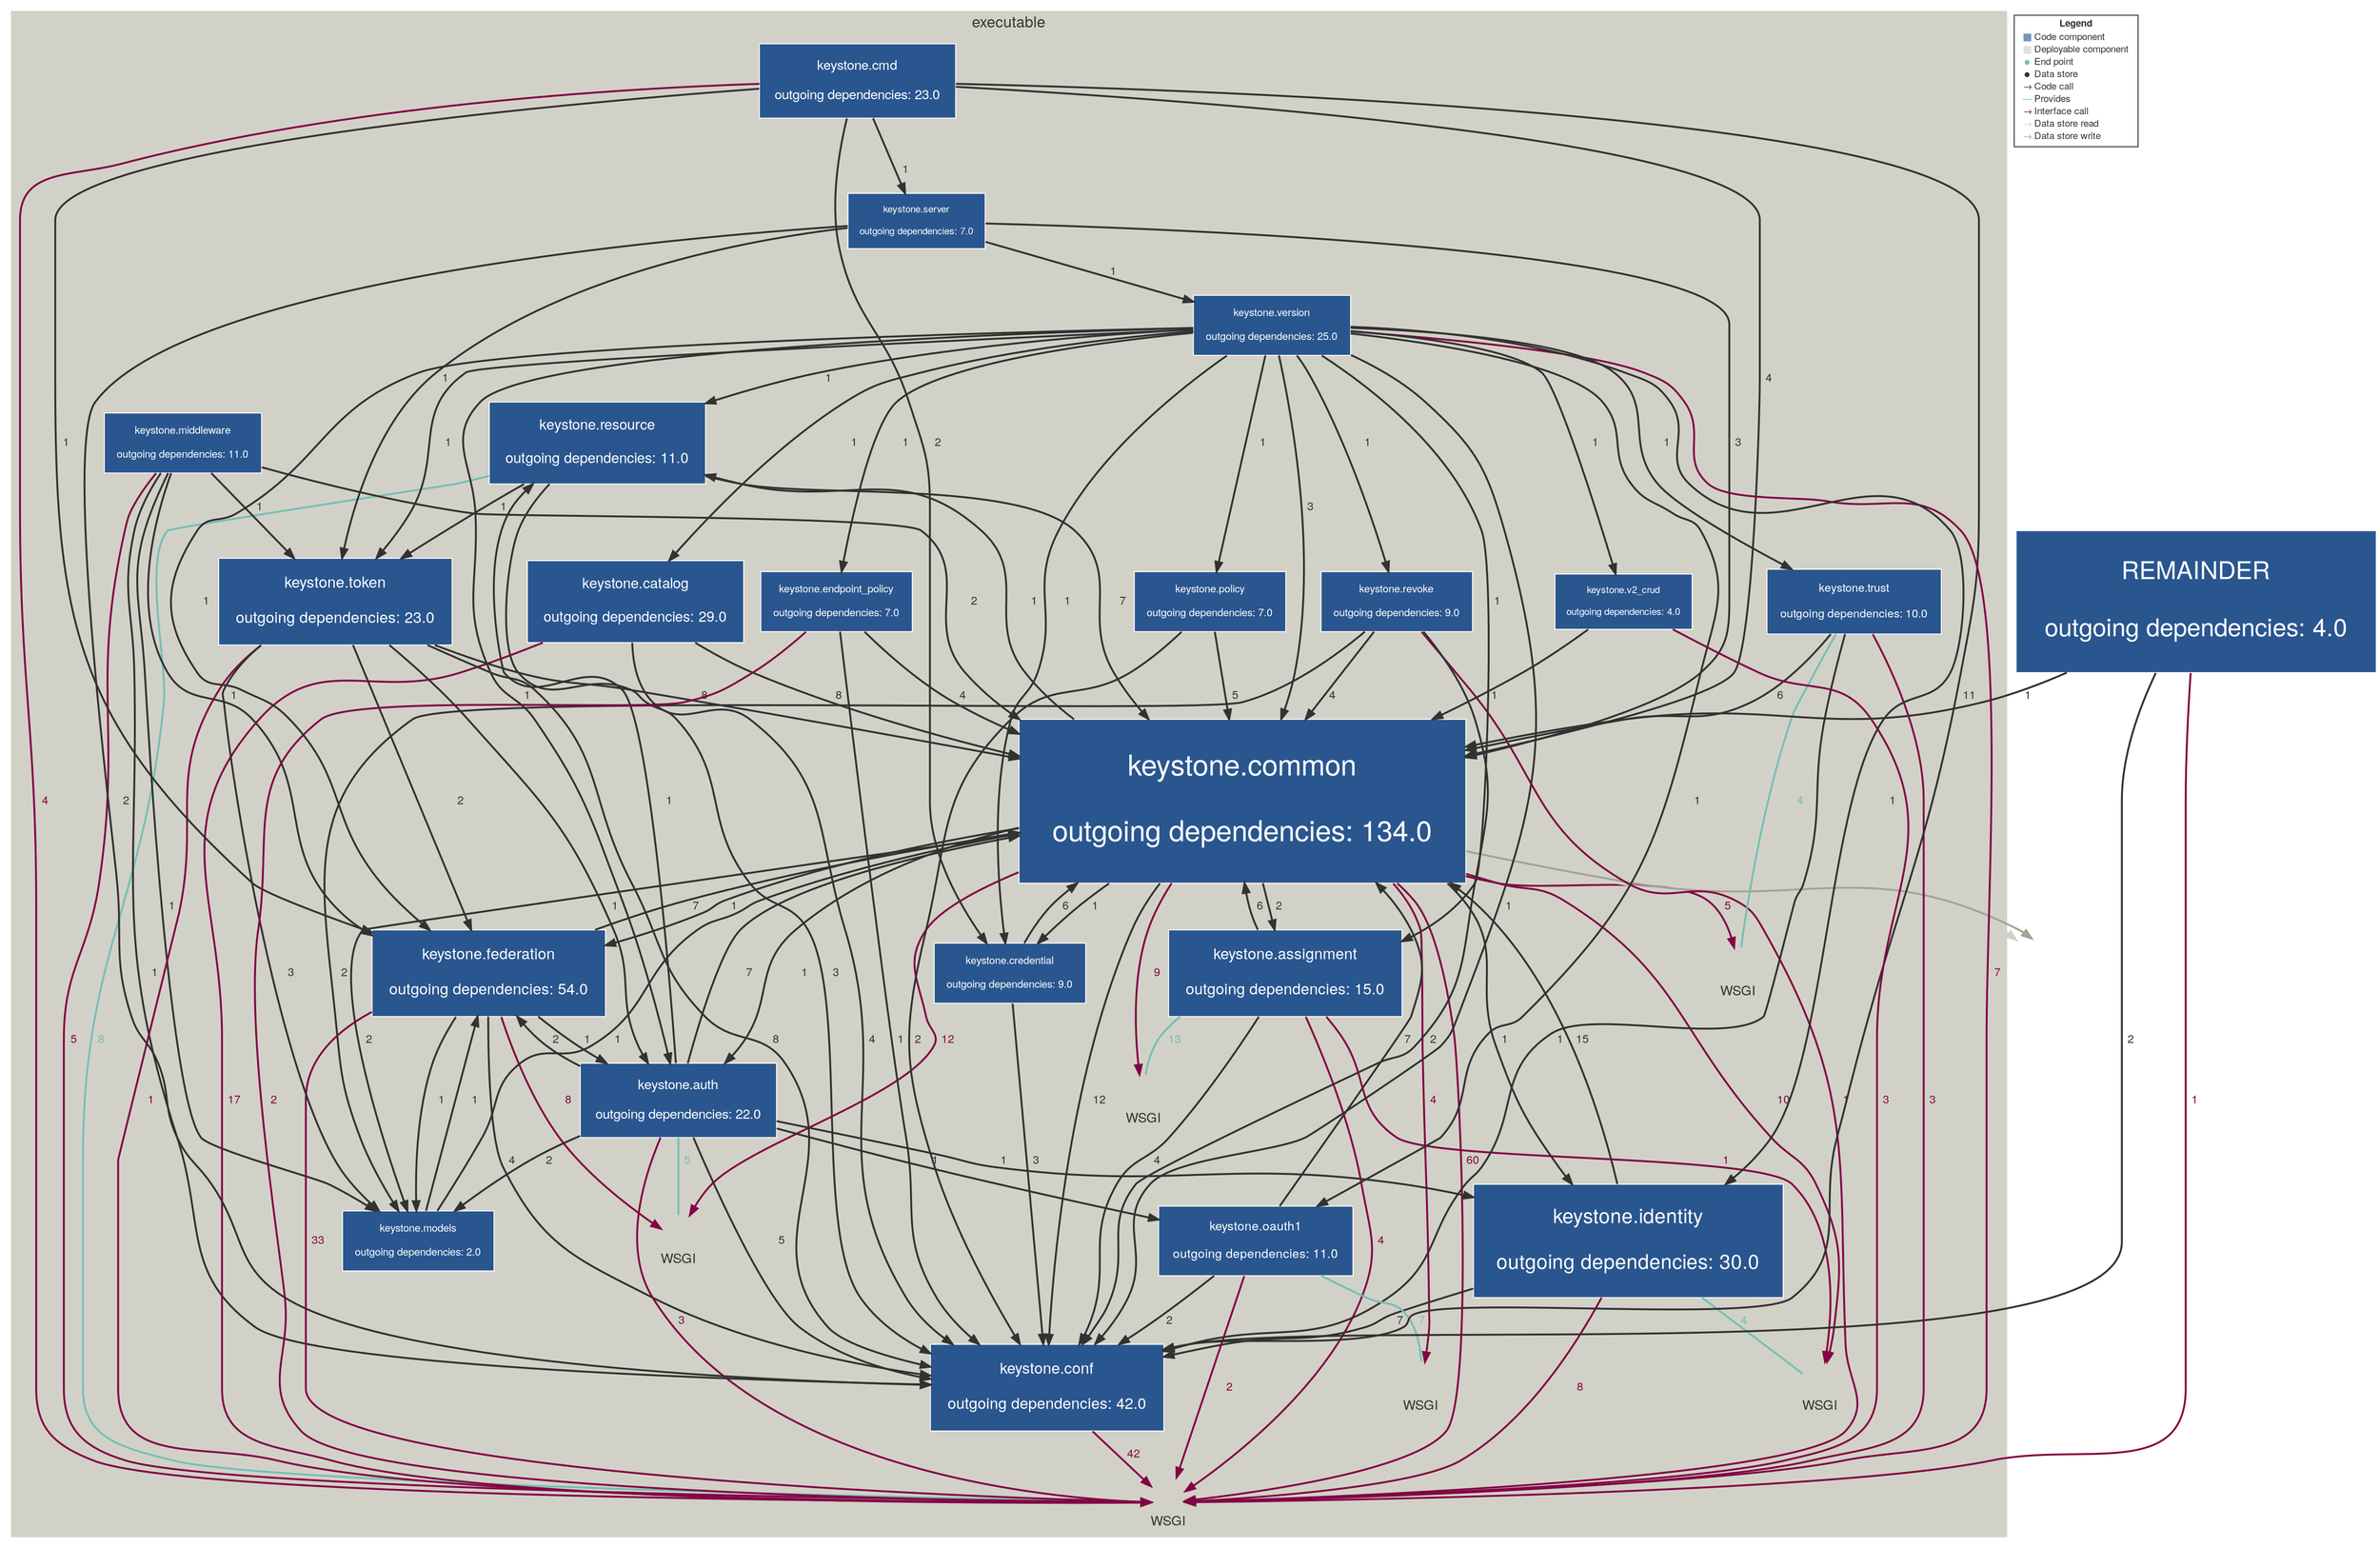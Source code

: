 digraph "Graph" {
compound=true
rankdir=TD
subgraph "cluster-keystone" {
style="filled"
color="#D2D1C7"
fontname="Helvetica Neue"
fontsize="16"
fontcolor="#323232"
label="executable"
"keystone.resource@keystone" [ shape="box" style="filled" fillcolor="#2A568F" penwidth="1" color="#FFFFFF" fontname="Helvetica Neue" fontcolor="#FFFFFF" fontsize="15" margin="0.24" label="keystone.resource

outgoing dependencies: 11.0" ]
"INTERFACE-WSGI@keystone.resource@keystone" [ shape="box" penwidth="0" fontname="Helvetica Neue" fontcolor="#323232" fontsize="14" image="icon-endpoint.png" width="0.500" height="0.750" fixedsize="true" labelloc="b" label="WSGI" ]
"keystone.common@keystone" [ shape="box" style="filled" fillcolor="#2A568F" penwidth="1" color="#FFFFFF" fontname="Helvetica Neue" fontcolor="#FFFFFF" fontsize="30" margin="0.48" label="keystone.common

outgoing dependencies: 134.0" ]
"keystone.federation@keystone" [ shape="box" style="filled" fillcolor="#2A568F" penwidth="1" color="#FFFFFF" fontname="Helvetica Neue" fontcolor="#FFFFFF" fontsize="16" margin="0.256" label="keystone.federation

outgoing dependencies: 54.0" ]
"keystone.models@keystone" [ shape="box" style="filled" fillcolor="#2A568F" penwidth="1" color="#FFFFFF" fontname="Helvetica Neue" fontcolor="#FFFFFF" fontsize="11" margin="0.176" label="keystone.models

outgoing dependencies: 2.0" ]
"keystone.revoke@keystone" [ shape="box" style="filled" fillcolor="#2A568F" penwidth="1" color="#FFFFFF" fontname="Helvetica Neue" fontcolor="#FFFFFF" fontsize="11" margin="0.176" label="keystone.revoke

outgoing dependencies: 9.0" ]
"keystone.auth@keystone" [ shape="box" style="filled" fillcolor="#2A568F" penwidth="1" color="#FFFFFF" fontname="Helvetica Neue" fontcolor="#FFFFFF" fontsize="14" margin="0.224" label="keystone.auth

outgoing dependencies: 22.0" ]
"INTERFACE-WSGI@keystone.auth@keystone" [ shape="box" penwidth="0" fontname="Helvetica Neue" fontcolor="#323232" fontsize="14" image="icon-endpoint.png" width="0.500" height="0.750" fixedsize="true" labelloc="b" label="WSGI" ]
"keystone.catalog@keystone" [ shape="box" style="filled" fillcolor="#2A568F" penwidth="1" color="#FFFFFF" fontname="Helvetica Neue" fontcolor="#FFFFFF" fontsize="15" margin="0.24" label="keystone.catalog

outgoing dependencies: 29.0" ]
"keystone.middleware@keystone" [ shape="box" style="filled" fillcolor="#2A568F" penwidth="1" color="#FFFFFF" fontname="Helvetica Neue" fontcolor="#FFFFFF" fontsize="11" margin="0.176" label="keystone.middleware

outgoing dependencies: 11.0" ]
"keystone.assignment@keystone" [ shape="box" style="filled" fillcolor="#2A568F" penwidth="1" color="#FFFFFF" fontname="Helvetica Neue" fontcolor="#FFFFFF" fontsize="16" margin="0.256" label="keystone.assignment

outgoing dependencies: 15.0" ]
"INTERFACE-WSGI@keystone.assignment@keystone" [ shape="box" penwidth="0" fontname="Helvetica Neue" fontcolor="#323232" fontsize="14" image="icon-endpoint.png" width="0.500" height="0.750" fixedsize="true" labelloc="b" label="WSGI" ]
"keystone.policy@keystone" [ shape="box" style="filled" fillcolor="#2A568F" penwidth="1" color="#FFFFFF" fontname="Helvetica Neue" fontcolor="#FFFFFF" fontsize="11" margin="0.176" label="keystone.policy

outgoing dependencies: 7.0" ]
"keystone.token@keystone" [ shape="box" style="filled" fillcolor="#2A568F" penwidth="1" color="#FFFFFF" fontname="Helvetica Neue" fontcolor="#FFFFFF" fontsize="16" margin="0.256" label="keystone.token

outgoing dependencies: 23.0" ]
"keystone.identity@keystone" [ shape="box" style="filled" fillcolor="#2A568F" penwidth="1" color="#FFFFFF" fontname="Helvetica Neue" fontcolor="#FFFFFF" fontsize="21" margin="0.336" label="keystone.identity

outgoing dependencies: 30.0" ]
"INTERFACE-WSGI@keystone.identity@keystone" [ shape="box" penwidth="0" fontname="Helvetica Neue" fontcolor="#323232" fontsize="14" image="icon-endpoint.png" width="0.500" height="0.750" fixedsize="true" labelloc="b" label="WSGI" ]
"keystone.trust@keystone" [ shape="box" style="filled" fillcolor="#2A568F" penwidth="1" color="#FFFFFF" fontname="Helvetica Neue" fontcolor="#FFFFFF" fontsize="12" margin="0.192" label="keystone.trust

outgoing dependencies: 10.0" ]
"INTERFACE-WSGI@keystone.trust@keystone" [ shape="box" penwidth="0" fontname="Helvetica Neue" fontcolor="#323232" fontsize="14" image="icon-endpoint.png" width="0.500" height="0.750" fixedsize="true" labelloc="b" label="WSGI" ]
"keystone.oauth1@keystone" [ shape="box" style="filled" fillcolor="#2A568F" penwidth="1" color="#FFFFFF" fontname="Helvetica Neue" fontcolor="#FFFFFF" fontsize="13" margin="0.20800000000000002" label="keystone.oauth1

outgoing dependencies: 11.0" ]
"INTERFACE-WSGI@keystone.oauth1@keystone" [ shape="box" penwidth="0" fontname="Helvetica Neue" fontcolor="#323232" fontsize="14" image="icon-endpoint.png" width="0.500" height="0.750" fixedsize="true" labelloc="b" label="WSGI" ]
"keystone.cmd@keystone" [ shape="box" style="filled" fillcolor="#2A568F" penwidth="1" color="#FFFFFF" fontname="Helvetica Neue" fontcolor="#FFFFFF" fontsize="14" margin="0.224" label="keystone.cmd

outgoing dependencies: 23.0" ]
"keystone.server@keystone" [ shape="box" style="filled" fillcolor="#2A568F" penwidth="1" color="#FFFFFF" fontname="Helvetica Neue" fontcolor="#FFFFFF" fontsize="10" margin="0.16" label="keystone.server

outgoing dependencies: 7.0" ]
"keystone.endpoint_policy@keystone" [ shape="box" style="filled" fillcolor="#2A568F" penwidth="1" color="#FFFFFF" fontname="Helvetica Neue" fontcolor="#FFFFFF" fontsize="11" margin="0.176" label="keystone.endpoint_policy

outgoing dependencies: 7.0" ]
"keystone.v2_crud@keystone" [ shape="box" style="filled" fillcolor="#2A568F" penwidth="1" color="#FFFFFF" fontname="Helvetica Neue" fontcolor="#FFFFFF" fontsize="10" margin="0.16" label="keystone.v2_crud

outgoing dependencies: 4.0" ]
"keystone.conf@keystone" [ shape="box" style="filled" fillcolor="#2A568F" penwidth="1" color="#FFFFFF" fontname="Helvetica Neue" fontcolor="#FFFFFF" fontsize="16" margin="0.256" label="keystone.conf

outgoing dependencies: 42.0" ]
"keystone.version@keystone" [ shape="box" style="filled" fillcolor="#2A568F" penwidth="1" color="#FFFFFF" fontname="Helvetica Neue" fontcolor="#FFFFFF" fontsize="11" margin="0.176" label="keystone.version

outgoing dependencies: 25.0" ]
"keystone.credential@keystone" [ shape="box" style="filled" fillcolor="#2A568F" penwidth="1" color="#FFFFFF" fontname="Helvetica Neue" fontcolor="#FFFFFF" fontsize="11" margin="0.176" label="keystone.credential

outgoing dependencies: 9.0" ]
}
"REMAINDER@NOT_DEPLOYED" [ shape="box" style="filled" fillcolor="#2A568F" penwidth="1" color="#FFFFFF" fontname="Helvetica Neue" fontcolor="#FFFFFF" fontsize="26" margin="0.41600000000000004" label="REMAINDER

outgoing dependencies: 4.0" ]
"15cd1788-1231-4e6e-9c41-bbcd42a2f4ff@NOT_DEPLOYED" [ shape="box" penwidth="0" fontname="Helvetica Neue" fontcolor="#323232" fontsize="16" image="icon-datastore.png" width="1.000" height="1.000" fixedsize="true" label="" ]
"keystone.resource@keystone" -> "keystone.common@keystone" [ penwidth="2" color="#323232" fontcolor="#323232" fontname="Helvetica Neue" fontsize="12" label="  7" ]
"keystone.resource@keystone" -> "keystone.token@keystone" [ penwidth="2" color="#323232" fontcolor="#323232" fontname="Helvetica Neue" fontsize="12" label="  1" ]
"keystone.resource@keystone" -> "keystone.conf@keystone" [ penwidth="2" color="#323232" fontcolor="#323232" fontname="Helvetica Neue" fontsize="12" label="  3" ]
"keystone.resource@keystone" -> "INTERFACE-WSGI@keystone.resource@keystone" [ penwidth="2" color="#72C0B4" fontcolor="#72C0B4" fontname="Helvetica Neue" fontsize="12" arrowhead="none" label="  8" ]
"keystone.common@keystone" -> "keystone.resource@keystone" [ penwidth="2" color="#323232" fontcolor="#323232" fontname="Helvetica Neue" fontsize="12" label="  1" ]
"keystone.common@keystone" -> "INTERFACE-WSGI@keystone.resource@keystone" [ penwidth="2" color="#820445" fontcolor="#820445" fontname="Helvetica Neue" fontsize="12" label="  60" ]
"keystone.common@keystone" -> "keystone.federation@keystone" [ penwidth="2" color="#323232" fontcolor="#323232" fontname="Helvetica Neue" fontsize="12" label="  1" ]
"keystone.common@keystone" -> "keystone.models@keystone" [ penwidth="2" color="#323232" fontcolor="#323232" fontname="Helvetica Neue" fontsize="12" label="  2" ]
"keystone.common@keystone" -> "keystone.auth@keystone" [ penwidth="2" color="#323232" fontcolor="#323232" fontname="Helvetica Neue" fontsize="12" label="  1" ]
"keystone.common@keystone" -> "INTERFACE-WSGI@keystone.auth@keystone" [ penwidth="2" color="#820445" fontcolor="#820445" fontname="Helvetica Neue" fontsize="12" label="  12" ]
"keystone.common@keystone" -> "keystone.assignment@keystone" [ penwidth="2" color="#323232" fontcolor="#323232" fontname="Helvetica Neue" fontsize="12" label="  2" ]
"keystone.common@keystone" -> "INTERFACE-WSGI@keystone.assignment@keystone" [ penwidth="2" color="#820445" fontcolor="#820445" fontname="Helvetica Neue" fontsize="12" label="  9" ]
"keystone.common@keystone" -> "keystone.identity@keystone" [ penwidth="2" color="#323232" fontcolor="#323232" fontname="Helvetica Neue" fontsize="12" label="  1" ]
"keystone.common@keystone" -> "INTERFACE-WSGI@keystone.identity@keystone" [ penwidth="2" color="#820445" fontcolor="#820445" fontname="Helvetica Neue" fontsize="12" label="  10" ]
"keystone.common@keystone" -> "INTERFACE-WSGI@keystone.trust@keystone" [ penwidth="2" color="#820445" fontcolor="#820445" fontname="Helvetica Neue" fontsize="12" label="  5" ]
"keystone.common@keystone" -> "INTERFACE-WSGI@keystone.oauth1@keystone" [ penwidth="2" color="#820445" fontcolor="#820445" fontname="Helvetica Neue" fontsize="12" label="  4" ]
"keystone.common@keystone" -> "keystone.conf@keystone" [ penwidth="2" color="#323232" fontcolor="#323232" fontname="Helvetica Neue" fontsize="12" label="  12" ]
"keystone.common@keystone" -> "keystone.credential@keystone" [ penwidth="2" color="#323232" fontcolor="#323232" fontname="Helvetica Neue" fontsize="12" label="  1" ]
"keystone.common@keystone" -> "15cd1788-1231-4e6e-9c41-bbcd42a2f4ff@NOT_DEPLOYED" [ penwidth="2" color="#D2D1C7" fontcolor="#D2D1C7" fontname="Helvetica Neue" fontsize="12" label="" ]
"keystone.common@keystone" -> "15cd1788-1231-4e6e-9c41-bbcd42a2f4ff@NOT_DEPLOYED" [ penwidth="2" color="#A4A38F" fontcolor="#A4A38F" fontname="Helvetica Neue" fontsize="12" label="" ]
"keystone.federation@keystone" -> "INTERFACE-WSGI@keystone.resource@keystone" [ penwidth="2" color="#820445" fontcolor="#820445" fontname="Helvetica Neue" fontsize="12" label="  33" ]
"keystone.federation@keystone" -> "keystone.common@keystone" [ penwidth="2" color="#323232" fontcolor="#323232" fontname="Helvetica Neue" fontsize="12" label="  7" ]
"keystone.federation@keystone" -> "keystone.models@keystone" [ penwidth="2" color="#323232" fontcolor="#323232" fontname="Helvetica Neue" fontsize="12" label="  1" ]
"keystone.federation@keystone" -> "keystone.auth@keystone" [ penwidth="2" color="#323232" fontcolor="#323232" fontname="Helvetica Neue" fontsize="12" label="  1" ]
"keystone.federation@keystone" -> "INTERFACE-WSGI@keystone.auth@keystone" [ penwidth="2" color="#820445" fontcolor="#820445" fontname="Helvetica Neue" fontsize="12" label="  8" ]
"keystone.federation@keystone" -> "keystone.conf@keystone" [ penwidth="2" color="#323232" fontcolor="#323232" fontname="Helvetica Neue" fontsize="12" label="  4" ]
"keystone.models@keystone" -> "keystone.common@keystone" [ penwidth="2" color="#323232" fontcolor="#323232" fontname="Helvetica Neue" fontsize="12" label="  1" ]
"keystone.models@keystone" -> "keystone.federation@keystone" [ penwidth="2" color="#323232" fontcolor="#323232" fontname="Helvetica Neue" fontsize="12" label="  1" ]
"keystone.revoke@keystone" -> "INTERFACE-WSGI@keystone.resource@keystone" [ penwidth="2" color="#820445" fontcolor="#820445" fontname="Helvetica Neue" fontsize="12" label="  1" ]
"keystone.revoke@keystone" -> "keystone.common@keystone" [ penwidth="2" color="#323232" fontcolor="#323232" fontname="Helvetica Neue" fontsize="12" label="  4" ]
"keystone.revoke@keystone" -> "keystone.models@keystone" [ penwidth="2" color="#323232" fontcolor="#323232" fontname="Helvetica Neue" fontsize="12" label="  2" ]
"keystone.revoke@keystone" -> "keystone.conf@keystone" [ penwidth="2" color="#323232" fontcolor="#323232" fontname="Helvetica Neue" fontsize="12" label="  2" ]
"keystone.auth@keystone" -> "keystone.resource@keystone" [ penwidth="2" color="#323232" fontcolor="#323232" fontname="Helvetica Neue" fontsize="12" label="  1" ]
"keystone.auth@keystone" -> "INTERFACE-WSGI@keystone.resource@keystone" [ penwidth="2" color="#820445" fontcolor="#820445" fontname="Helvetica Neue" fontsize="12" label="  3" ]
"keystone.auth@keystone" -> "keystone.common@keystone" [ penwidth="2" color="#323232" fontcolor="#323232" fontname="Helvetica Neue" fontsize="12" label="  7" ]
"keystone.auth@keystone" -> "keystone.federation@keystone" [ penwidth="2" color="#323232" fontcolor="#323232" fontname="Helvetica Neue" fontsize="12" label="  2" ]
"keystone.auth@keystone" -> "keystone.models@keystone" [ penwidth="2" color="#323232" fontcolor="#323232" fontname="Helvetica Neue" fontsize="12" label="  2" ]
"keystone.auth@keystone" -> "keystone.identity@keystone" [ penwidth="2" color="#323232" fontcolor="#323232" fontname="Helvetica Neue" fontsize="12" label="  1" ]
"keystone.auth@keystone" -> "keystone.oauth1@keystone" [ penwidth="2" color="#323232" fontcolor="#323232" fontname="Helvetica Neue" fontsize="12" label="  1" ]
"keystone.auth@keystone" -> "keystone.conf@keystone" [ penwidth="2" color="#323232" fontcolor="#323232" fontname="Helvetica Neue" fontsize="12" label="  5" ]
"keystone.auth@keystone" -> "INTERFACE-WSGI@keystone.auth@keystone" [ penwidth="2" color="#72C0B4" fontcolor="#72C0B4" fontname="Helvetica Neue" fontsize="12" arrowhead="none" label="  5" ]
"keystone.catalog@keystone" -> "INTERFACE-WSGI@keystone.resource@keystone" [ penwidth="2" color="#820445" fontcolor="#820445" fontname="Helvetica Neue" fontsize="12" label="  17" ]
"keystone.catalog@keystone" -> "keystone.common@keystone" [ penwidth="2" color="#323232" fontcolor="#323232" fontname="Helvetica Neue" fontsize="12" label="  8" ]
"keystone.catalog@keystone" -> "keystone.conf@keystone" [ penwidth="2" color="#323232" fontcolor="#323232" fontname="Helvetica Neue" fontsize="12" label="  4" ]
"keystone.middleware@keystone" -> "INTERFACE-WSGI@keystone.resource@keystone" [ penwidth="2" color="#820445" fontcolor="#820445" fontname="Helvetica Neue" fontsize="12" label="  5" ]
"keystone.middleware@keystone" -> "keystone.common@keystone" [ penwidth="2" color="#323232" fontcolor="#323232" fontname="Helvetica Neue" fontsize="12" label="  2" ]
"keystone.middleware@keystone" -> "keystone.federation@keystone" [ penwidth="2" color="#323232" fontcolor="#323232" fontname="Helvetica Neue" fontsize="12" label="  1" ]
"keystone.middleware@keystone" -> "keystone.models@keystone" [ penwidth="2" color="#323232" fontcolor="#323232" fontname="Helvetica Neue" fontsize="12" label="  1" ]
"keystone.middleware@keystone" -> "keystone.token@keystone" [ penwidth="2" color="#323232" fontcolor="#323232" fontname="Helvetica Neue" fontsize="12" label="  1" ]
"keystone.middleware@keystone" -> "keystone.conf@keystone" [ penwidth="2" color="#323232" fontcolor="#323232" fontname="Helvetica Neue" fontsize="12" label="  1" ]
"keystone.assignment@keystone" -> "INTERFACE-WSGI@keystone.resource@keystone" [ penwidth="2" color="#820445" fontcolor="#820445" fontname="Helvetica Neue" fontsize="12" label="  4" ]
"keystone.assignment@keystone" -> "keystone.common@keystone" [ penwidth="2" color="#323232" fontcolor="#323232" fontname="Helvetica Neue" fontsize="12" label="  6" ]
"keystone.assignment@keystone" -> "INTERFACE-WSGI@keystone.identity@keystone" [ penwidth="2" color="#820445" fontcolor="#820445" fontname="Helvetica Neue" fontsize="12" label="  1" ]
"keystone.assignment@keystone" -> "keystone.conf@keystone" [ penwidth="2" color="#323232" fontcolor="#323232" fontname="Helvetica Neue" fontsize="12" label="  4" ]
"keystone.assignment@keystone" -> "INTERFACE-WSGI@keystone.assignment@keystone" [ penwidth="2" color="#72C0B4" fontcolor="#72C0B4" fontname="Helvetica Neue" fontsize="12" arrowhead="none" label="  13" ]
"keystone.policy@keystone" -> "keystone.common@keystone" [ penwidth="2" color="#323232" fontcolor="#323232" fontname="Helvetica Neue" fontsize="12" label="  5" ]
"keystone.policy@keystone" -> "keystone.conf@keystone" [ penwidth="2" color="#323232" fontcolor="#323232" fontname="Helvetica Neue" fontsize="12" label="  2" ]
"keystone.token@keystone" -> "INTERFACE-WSGI@keystone.resource@keystone" [ penwidth="2" color="#820445" fontcolor="#820445" fontname="Helvetica Neue" fontsize="12" label="  1" ]
"keystone.token@keystone" -> "keystone.common@keystone" [ penwidth="2" color="#323232" fontcolor="#323232" fontname="Helvetica Neue" fontsize="12" label="  8" ]
"keystone.token@keystone" -> "keystone.federation@keystone" [ penwidth="2" color="#323232" fontcolor="#323232" fontname="Helvetica Neue" fontsize="12" label="  2" ]
"keystone.token@keystone" -> "keystone.models@keystone" [ penwidth="2" color="#323232" fontcolor="#323232" fontname="Helvetica Neue" fontsize="12" label="  3" ]
"keystone.token@keystone" -> "keystone.auth@keystone" [ penwidth="2" color="#323232" fontcolor="#323232" fontname="Helvetica Neue" fontsize="12" label="  1" ]
"keystone.token@keystone" -> "keystone.conf@keystone" [ penwidth="2" color="#323232" fontcolor="#323232" fontname="Helvetica Neue" fontsize="12" label="  8" ]
"keystone.identity@keystone" -> "INTERFACE-WSGI@keystone.resource@keystone" [ penwidth="2" color="#820445" fontcolor="#820445" fontname="Helvetica Neue" fontsize="12" label="  8" ]
"keystone.identity@keystone" -> "keystone.common@keystone" [ penwidth="2" color="#323232" fontcolor="#323232" fontname="Helvetica Neue" fontsize="12" label="  15" ]
"keystone.identity@keystone" -> "keystone.conf@keystone" [ penwidth="2" color="#323232" fontcolor="#323232" fontname="Helvetica Neue" fontsize="12" label="  7" ]
"keystone.identity@keystone" -> "INTERFACE-WSGI@keystone.identity@keystone" [ penwidth="2" color="#72C0B4" fontcolor="#72C0B4" fontname="Helvetica Neue" fontsize="12" arrowhead="none" label="  4" ]
"keystone.trust@keystone" -> "INTERFACE-WSGI@keystone.resource@keystone" [ penwidth="2" color="#820445" fontcolor="#820445" fontname="Helvetica Neue" fontsize="12" label="  3" ]
"keystone.trust@keystone" -> "keystone.common@keystone" [ penwidth="2" color="#323232" fontcolor="#323232" fontname="Helvetica Neue" fontsize="12" label="  6" ]
"keystone.trust@keystone" -> "keystone.conf@keystone" [ penwidth="2" color="#323232" fontcolor="#323232" fontname="Helvetica Neue" fontsize="12" label="  1" ]
"keystone.trust@keystone" -> "INTERFACE-WSGI@keystone.trust@keystone" [ penwidth="2" color="#72C0B4" fontcolor="#72C0B4" fontname="Helvetica Neue" fontsize="12" arrowhead="none" label="  4" ]
"keystone.oauth1@keystone" -> "INTERFACE-WSGI@keystone.resource@keystone" [ penwidth="2" color="#820445" fontcolor="#820445" fontname="Helvetica Neue" fontsize="12" label="  2" ]
"keystone.oauth1@keystone" -> "keystone.common@keystone" [ penwidth="2" color="#323232" fontcolor="#323232" fontname="Helvetica Neue" fontsize="12" label="  7" ]
"keystone.oauth1@keystone" -> "keystone.conf@keystone" [ penwidth="2" color="#323232" fontcolor="#323232" fontname="Helvetica Neue" fontsize="12" label="  2" ]
"keystone.oauth1@keystone" -> "INTERFACE-WSGI@keystone.oauth1@keystone" [ penwidth="2" color="#72C0B4" fontcolor="#72C0B4" fontname="Helvetica Neue" fontsize="12" arrowhead="none" label="  7" ]
"keystone.cmd@keystone" -> "INTERFACE-WSGI@keystone.resource@keystone" [ penwidth="2" color="#820445" fontcolor="#820445" fontname="Helvetica Neue" fontsize="12" label="  4" ]
"keystone.cmd@keystone" -> "keystone.common@keystone" [ penwidth="2" color="#323232" fontcolor="#323232" fontname="Helvetica Neue" fontsize="12" label="  4" ]
"keystone.cmd@keystone" -> "keystone.federation@keystone" [ penwidth="2" color="#323232" fontcolor="#323232" fontname="Helvetica Neue" fontsize="12" label="  1" ]
"keystone.cmd@keystone" -> "keystone.server@keystone" [ penwidth="2" color="#323232" fontcolor="#323232" fontname="Helvetica Neue" fontsize="12" label="  1" ]
"keystone.cmd@keystone" -> "keystone.conf@keystone" [ penwidth="2" color="#323232" fontcolor="#323232" fontname="Helvetica Neue" fontsize="12" label="  11" ]
"keystone.cmd@keystone" -> "keystone.credential@keystone" [ penwidth="2" color="#323232" fontcolor="#323232" fontname="Helvetica Neue" fontsize="12" label="  2" ]
"keystone.server@keystone" -> "keystone.common@keystone" [ penwidth="2" color="#323232" fontcolor="#323232" fontname="Helvetica Neue" fontsize="12" label="  3" ]
"keystone.server@keystone" -> "keystone.token@keystone" [ penwidth="2" color="#323232" fontcolor="#323232" fontname="Helvetica Neue" fontsize="12" label="  1" ]
"keystone.server@keystone" -> "keystone.conf@keystone" [ penwidth="2" color="#323232" fontcolor="#323232" fontname="Helvetica Neue" fontsize="12" label="  2" ]
"keystone.server@keystone" -> "keystone.version@keystone" [ penwidth="2" color="#323232" fontcolor="#323232" fontname="Helvetica Neue" fontsize="12" label="  1" ]
"keystone.endpoint_policy@keystone" -> "INTERFACE-WSGI@keystone.resource@keystone" [ penwidth="2" color="#820445" fontcolor="#820445" fontname="Helvetica Neue" fontsize="12" label="  2" ]
"keystone.endpoint_policy@keystone" -> "keystone.common@keystone" [ penwidth="2" color="#323232" fontcolor="#323232" fontname="Helvetica Neue" fontsize="12" label="  4" ]
"keystone.endpoint_policy@keystone" -> "keystone.conf@keystone" [ penwidth="2" color="#323232" fontcolor="#323232" fontname="Helvetica Neue" fontsize="12" label="  1" ]
"keystone.v2_crud@keystone" -> "INTERFACE-WSGI@keystone.resource@keystone" [ penwidth="2" color="#820445" fontcolor="#820445" fontname="Helvetica Neue" fontsize="12" label="  3" ]
"keystone.v2_crud@keystone" -> "keystone.common@keystone" [ penwidth="2" color="#323232" fontcolor="#323232" fontname="Helvetica Neue" fontsize="12" label="  1" ]
"keystone.conf@keystone" -> "INTERFACE-WSGI@keystone.resource@keystone" [ penwidth="2" color="#820445" fontcolor="#820445" fontname="Helvetica Neue" fontsize="12" label="  42" ]
"keystone.version@keystone" -> "keystone.resource@keystone" [ penwidth="2" color="#323232" fontcolor="#323232" fontname="Helvetica Neue" fontsize="12" label="  1" ]
"keystone.version@keystone" -> "INTERFACE-WSGI@keystone.resource@keystone" [ penwidth="2" color="#820445" fontcolor="#820445" fontname="Helvetica Neue" fontsize="12" label="  7" ]
"keystone.version@keystone" -> "keystone.common@keystone" [ penwidth="2" color="#323232" fontcolor="#323232" fontname="Helvetica Neue" fontsize="12" label="  3" ]
"keystone.version@keystone" -> "keystone.federation@keystone" [ penwidth="2" color="#323232" fontcolor="#323232" fontname="Helvetica Neue" fontsize="12" label="  1" ]
"keystone.version@keystone" -> "keystone.revoke@keystone" [ penwidth="2" color="#323232" fontcolor="#323232" fontname="Helvetica Neue" fontsize="12" label="  1" ]
"keystone.version@keystone" -> "keystone.auth@keystone" [ penwidth="2" color="#323232" fontcolor="#323232" fontname="Helvetica Neue" fontsize="12" label="  1" ]
"keystone.version@keystone" -> "keystone.catalog@keystone" [ penwidth="2" color="#323232" fontcolor="#323232" fontname="Helvetica Neue" fontsize="12" label="  1" ]
"keystone.version@keystone" -> "keystone.assignment@keystone" [ penwidth="2" color="#323232" fontcolor="#323232" fontname="Helvetica Neue" fontsize="12" label="  1" ]
"keystone.version@keystone" -> "keystone.policy@keystone" [ penwidth="2" color="#323232" fontcolor="#323232" fontname="Helvetica Neue" fontsize="12" label="  1" ]
"keystone.version@keystone" -> "keystone.token@keystone" [ penwidth="2" color="#323232" fontcolor="#323232" fontname="Helvetica Neue" fontsize="12" label="  1" ]
"keystone.version@keystone" -> "keystone.identity@keystone" [ penwidth="2" color="#323232" fontcolor="#323232" fontname="Helvetica Neue" fontsize="12" label="  1" ]
"keystone.version@keystone" -> "keystone.trust@keystone" [ penwidth="2" color="#323232" fontcolor="#323232" fontname="Helvetica Neue" fontsize="12" label="  1" ]
"keystone.version@keystone" -> "keystone.oauth1@keystone" [ penwidth="2" color="#323232" fontcolor="#323232" fontname="Helvetica Neue" fontsize="12" label="  1" ]
"keystone.version@keystone" -> "keystone.endpoint_policy@keystone" [ penwidth="2" color="#323232" fontcolor="#323232" fontname="Helvetica Neue" fontsize="12" label="  1" ]
"keystone.version@keystone" -> "keystone.v2_crud@keystone" [ penwidth="2" color="#323232" fontcolor="#323232" fontname="Helvetica Neue" fontsize="12" label="  1" ]
"keystone.version@keystone" -> "keystone.conf@keystone" [ penwidth="2" color="#323232" fontcolor="#323232" fontname="Helvetica Neue" fontsize="12" label="  1" ]
"keystone.version@keystone" -> "keystone.credential@keystone" [ penwidth="2" color="#323232" fontcolor="#323232" fontname="Helvetica Neue" fontsize="12" label="  1" ]
"keystone.credential@keystone" -> "keystone.common@keystone" [ penwidth="2" color="#323232" fontcolor="#323232" fontname="Helvetica Neue" fontsize="12" label="  6" ]
"keystone.credential@keystone" -> "keystone.conf@keystone" [ penwidth="2" color="#323232" fontcolor="#323232" fontname="Helvetica Neue" fontsize="12" label="  3" ]
"REMAINDER@NOT_DEPLOYED" -> "INTERFACE-WSGI@keystone.resource@keystone" [ penwidth="2" color="#820445" fontcolor="#820445" fontname="Helvetica Neue" fontsize="12" label="  1" ]
"REMAINDER@NOT_DEPLOYED" -> "keystone.common@keystone" [ penwidth="2" color="#323232" fontcolor="#323232" fontname="Helvetica Neue" fontsize="12" label="  1" ]
"REMAINDER@NOT_DEPLOYED" -> "keystone.conf@keystone" [ penwidth="2" color="#323232" fontcolor="#323232" fontname="Helvetica Neue" fontsize="12" label="  2" ]
"LEGEND" [ shape="box" style="filled" fillcolor="#FFFFFF" penwidth="1" color="#323232" fontname="Helvetica Neue" fontcolor="#323232" fontsize="10" label=<<TABLE BORDER="0" CELLPADDING="1" CELLSPACING="0">
<TR><TD COLSPAN="2"><B>Legend</B></TD></TR>
<TR><TD><FONT COLOR="#2A568F">&#9638;</FONT></TD><TD ALIGN="left">Code component</TD></TR>
<TR><TD><FONT COLOR="#D2D1C7">&#9638;</FONT></TD><TD ALIGN="left">Deployable component</TD></TR>
<TR><TD><FONT COLOR="#72C0B4">&#9679;</FONT></TD><TD ALIGN="left">End point</TD></TR>
<TR><TD><FONT COLOR="#323232">&#9679;</FONT></TD><TD ALIGN="left">Data store</TD></TR>
<TR><TD><FONT COLOR="#323232">&rarr;</FONT></TD><TD ALIGN="left">Code call</TD></TR>
<TR><TD><FONT COLOR="#72C0B4">&#8212;</FONT></TD><TD ALIGN="left">Provides</TD></TR>
<TR><TD><FONT COLOR="#820445">&rarr;</FONT></TD><TD ALIGN="left">Interface call</TD></TR>
<TR><TD><FONT COLOR="#D2D1C7">&rarr;</FONT></TD><TD ALIGN="left">Data store read</TD></TR>
<TR><TD><FONT COLOR="#A4A38F">&rarr;</FONT></TD><TD ALIGN="left">Data store write</TD></TR>
</TABLE>
>  ]
}
